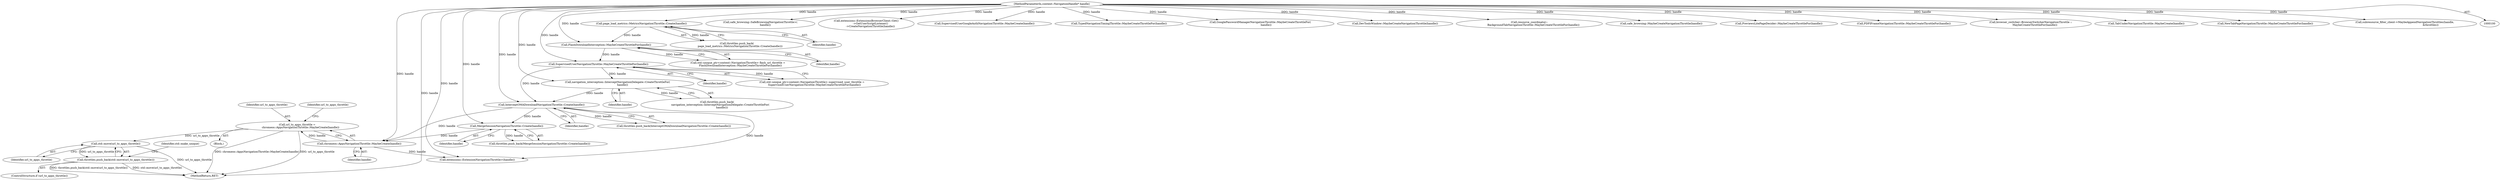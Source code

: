 digraph "0_Chrome_5bb223676defeba9c44a5ce42460c86e24561e73@API" {
"1000181" [label="(Call,std::move(url_to_apps_throttle))"];
"1000174" [label="(Call,url_to_apps_throttle =\n        chromeos::AppsNavigationThrottle::MaybeCreate(handle))"];
"1000176" [label="(Call,chromeos::AppsNavigationThrottle::MaybeCreate(handle))"];
"1000171" [label="(Call,MergeSessionNavigationThrottle::Create(handle))"];
"1000157" [label="(Call,InterceptOMADownloadNavigationThrottle::Create(handle))"];
"1000154" [label="(Call,navigation_interception::InterceptNavigationDelegate::CreateThrottleFor(\n            handle))"];
"1000135" [label="(Call,SupervisedUserNavigationThrottle::MaybeCreateThrottleFor(handle))"];
"1000122" [label="(Call,FlashDownloadInterception::MaybeCreateThrottleFor(handle))"];
"1000114" [label="(Call,page_load_metrics::MetricsNavigationThrottle::Create(handle))"];
"1000101" [label="(MethodParameterIn,content::NavigationHandle* handle)"];
"1000180" [label="(Call,throttles.push_back(std::move(url_to_apps_throttle)))"];
"1000379" [label="(Call,safe_browsing::SafeBrowsingNavigationThrottle>(\n            handle))"];
"1000195" [label="(Call,extensions::ExtensionsBrowserClient::Get()\n          ->GetUserScriptListener()\n          ->CreateNavigationThrottle(handle))"];
"1000208" [label="(Call,SupervisedUserGoogleAuthNavigationThrottle::MaybeCreate(handle))"];
"1000153" [label="(Call,throttles.push_back(\n        navigation_interception::InterceptNavigationDelegate::CreateThrottleFor(\n            handle)))"];
"1000185" [label="(Identifier,std::make_unique)"];
"1000157" [label="(Call,InterceptOMADownloadNavigationThrottle::Create(handle))"];
"1000179" [label="(Identifier,url_to_apps_throttle)"];
"1000313" [label="(Call,TypedNavigationTimingThrottle::MaybeCreateThrottleFor(handle))"];
"1000172" [label="(Identifier,handle)"];
"1000158" [label="(Identifier,handle)"];
"1000114" [label="(Call,page_load_metrics::MetricsNavigationThrottle::Create(handle))"];
"1000352" [label="(Call,GooglePasswordManagerNavigationThrottle::MaybeCreateThrottleFor(\n              handle))"];
"1000113" [label="(Call,throttles.push_back(\n        page_load_metrics::MetricsNavigationThrottle::Create(handle)))"];
"1000326" [label="(Call,DevToolsWindow::MaybeCreateNavigationThrottle(handle))"];
"1000232" [label="(Call,resource_coordinator::\n          BackgroundTabNavigationThrottle::MaybeCreateThrottleFor(handle))"];
"1000178" [label="(ControlStructure,if (url_to_apps_throttle))"];
"1000177" [label="(Identifier,handle)"];
"1000180" [label="(Call,throttles.push_back(std::move(url_to_apps_throttle)))"];
"1000115" [label="(Identifier,handle)"];
"1000245" [label="(Call,safe_browsing::MaybeCreateNavigationThrottle(handle))"];
"1000365" [label="(Call,PreviewsLitePageDecider::MaybeCreateThrottleFor(handle))"];
"1000171" [label="(Call,MergeSessionNavigationThrottle::Create(handle))"];
"1000122" [label="(Call,FlashDownloadInterception::MaybeCreateThrottleFor(handle))"];
"1000175" [label="(Identifier,url_to_apps_throttle)"];
"1000129" [label="(Call,std::unique_ptr<content::NavigationThrottle> supervised_user_throttle =\n      SupervisedUserNavigationThrottle::MaybeCreateThrottleFor(handle))"];
"1000116" [label="(Call,std::unique_ptr<content::NavigationThrottle> flash_url_throttle =\n      FlashDownloadInterception::MaybeCreateThrottleFor(handle))"];
"1000176" [label="(Call,chromeos::AppsNavigationThrottle::MaybeCreate(handle))"];
"1000101" [label="(MethodParameterIn,content::NavigationHandle* handle)"];
"1000161" [label="(Block,)"];
"1000259" [label="(Call,PDFIFrameNavigationThrottle::MaybeCreateThrottleFor(handle))"];
"1000135" [label="(Call,SupervisedUserNavigationThrottle::MaybeCreateThrottleFor(handle))"];
"1000156" [label="(Call,throttles.push_back(InterceptOMADownloadNavigationThrottle::Create(handle)))"];
"1000388" [label="(Call,browser_switcher::BrowserSwitcherNavigationThrottle ::\n          MaybeCreateThrottleFor(handle))"];
"1000397" [label="(MethodReturn,RET)"];
"1000174" [label="(Call,url_to_apps_throttle =\n        chromeos::AppsNavigationThrottle::MaybeCreate(handle))"];
"1000136" [label="(Identifier,handle)"];
"1000181" [label="(Call,std::move(url_to_apps_throttle))"];
"1000154" [label="(Call,navigation_interception::InterceptNavigationDelegate::CreateThrottleFor(\n            handle))"];
"1000155" [label="(Identifier,handle)"];
"1000182" [label="(Identifier,url_to_apps_throttle)"];
"1000123" [label="(Identifier,handle)"];
"1000272" [label="(Call,TabUnderNavigationThrottle::MaybeCreate(handle))"];
"1000339" [label="(Call,NewTabPageNavigationThrottle::MaybeCreateThrottleFor(handle))"];
"1000186" [label="(Call,extensions::ExtensionNavigationThrottle>(handle))"];
"1000170" [label="(Call,throttles.push_back(MergeSessionNavigationThrottle::Create(handle)))"];
"1000222" [label="(Call,subresource_filter_client->MaybeAppendNavigationThrottles(handle,\n                                                              &throttles))"];
"1000181" -> "1000180"  [label="AST: "];
"1000181" -> "1000182"  [label="CFG: "];
"1000182" -> "1000181"  [label="AST: "];
"1000180" -> "1000181"  [label="CFG: "];
"1000181" -> "1000397"  [label="DDG: url_to_apps_throttle"];
"1000181" -> "1000180"  [label="DDG: url_to_apps_throttle"];
"1000174" -> "1000181"  [label="DDG: url_to_apps_throttle"];
"1000174" -> "1000161"  [label="AST: "];
"1000174" -> "1000176"  [label="CFG: "];
"1000175" -> "1000174"  [label="AST: "];
"1000176" -> "1000174"  [label="AST: "];
"1000179" -> "1000174"  [label="CFG: "];
"1000174" -> "1000397"  [label="DDG: chromeos::AppsNavigationThrottle::MaybeCreate(handle)"];
"1000174" -> "1000397"  [label="DDG: url_to_apps_throttle"];
"1000176" -> "1000174"  [label="DDG: handle"];
"1000176" -> "1000177"  [label="CFG: "];
"1000177" -> "1000176"  [label="AST: "];
"1000171" -> "1000176"  [label="DDG: handle"];
"1000157" -> "1000176"  [label="DDG: handle"];
"1000101" -> "1000176"  [label="DDG: handle"];
"1000176" -> "1000186"  [label="DDG: handle"];
"1000171" -> "1000170"  [label="AST: "];
"1000171" -> "1000172"  [label="CFG: "];
"1000172" -> "1000171"  [label="AST: "];
"1000170" -> "1000171"  [label="CFG: "];
"1000171" -> "1000170"  [label="DDG: handle"];
"1000157" -> "1000171"  [label="DDG: handle"];
"1000101" -> "1000171"  [label="DDG: handle"];
"1000157" -> "1000156"  [label="AST: "];
"1000157" -> "1000158"  [label="CFG: "];
"1000158" -> "1000157"  [label="AST: "];
"1000156" -> "1000157"  [label="CFG: "];
"1000157" -> "1000156"  [label="DDG: handle"];
"1000154" -> "1000157"  [label="DDG: handle"];
"1000135" -> "1000157"  [label="DDG: handle"];
"1000101" -> "1000157"  [label="DDG: handle"];
"1000157" -> "1000186"  [label="DDG: handle"];
"1000154" -> "1000153"  [label="AST: "];
"1000154" -> "1000155"  [label="CFG: "];
"1000155" -> "1000154"  [label="AST: "];
"1000153" -> "1000154"  [label="CFG: "];
"1000154" -> "1000153"  [label="DDG: handle"];
"1000135" -> "1000154"  [label="DDG: handle"];
"1000101" -> "1000154"  [label="DDG: handle"];
"1000135" -> "1000129"  [label="AST: "];
"1000135" -> "1000136"  [label="CFG: "];
"1000136" -> "1000135"  [label="AST: "];
"1000129" -> "1000135"  [label="CFG: "];
"1000135" -> "1000129"  [label="DDG: handle"];
"1000122" -> "1000135"  [label="DDG: handle"];
"1000101" -> "1000135"  [label="DDG: handle"];
"1000122" -> "1000116"  [label="AST: "];
"1000122" -> "1000123"  [label="CFG: "];
"1000123" -> "1000122"  [label="AST: "];
"1000116" -> "1000122"  [label="CFG: "];
"1000122" -> "1000116"  [label="DDG: handle"];
"1000114" -> "1000122"  [label="DDG: handle"];
"1000101" -> "1000122"  [label="DDG: handle"];
"1000114" -> "1000113"  [label="AST: "];
"1000114" -> "1000115"  [label="CFG: "];
"1000115" -> "1000114"  [label="AST: "];
"1000113" -> "1000114"  [label="CFG: "];
"1000114" -> "1000113"  [label="DDG: handle"];
"1000101" -> "1000114"  [label="DDG: handle"];
"1000101" -> "1000100"  [label="AST: "];
"1000101" -> "1000397"  [label="DDG: handle"];
"1000101" -> "1000186"  [label="DDG: handle"];
"1000101" -> "1000195"  [label="DDG: handle"];
"1000101" -> "1000208"  [label="DDG: handle"];
"1000101" -> "1000222"  [label="DDG: handle"];
"1000101" -> "1000232"  [label="DDG: handle"];
"1000101" -> "1000245"  [label="DDG: handle"];
"1000101" -> "1000259"  [label="DDG: handle"];
"1000101" -> "1000272"  [label="DDG: handle"];
"1000101" -> "1000313"  [label="DDG: handle"];
"1000101" -> "1000326"  [label="DDG: handle"];
"1000101" -> "1000339"  [label="DDG: handle"];
"1000101" -> "1000352"  [label="DDG: handle"];
"1000101" -> "1000365"  [label="DDG: handle"];
"1000101" -> "1000379"  [label="DDG: handle"];
"1000101" -> "1000388"  [label="DDG: handle"];
"1000180" -> "1000178"  [label="AST: "];
"1000185" -> "1000180"  [label="CFG: "];
"1000180" -> "1000397"  [label="DDG: std::move(url_to_apps_throttle)"];
"1000180" -> "1000397"  [label="DDG: throttles.push_back(std::move(url_to_apps_throttle))"];
}
